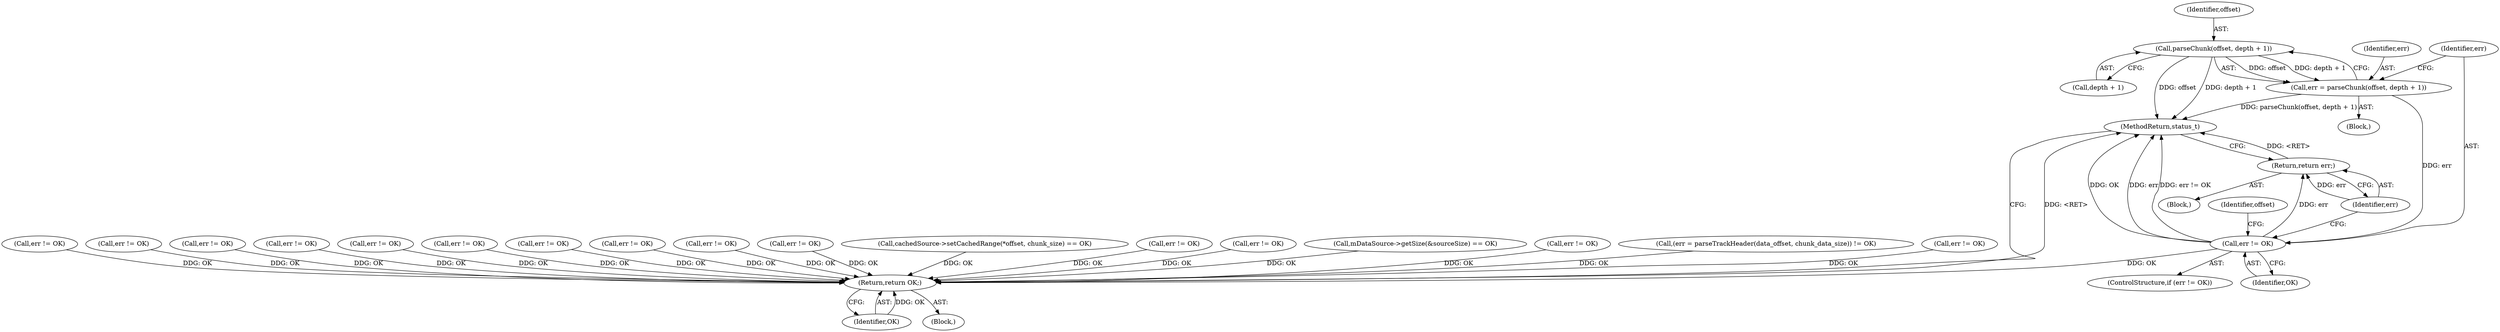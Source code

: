 digraph "0_Android_6fe85f7e15203e48df2cc3e8e1c4bc6ad49dc968@pointer" {
"1001604" [label="(Call,parseChunk(offset, depth + 1))"];
"1001602" [label="(Call,err = parseChunk(offset, depth + 1))"];
"1001610" [label="(Call,err != OK)"];
"1001614" [label="(Return,return err;)"];
"1002929" [label="(Return,return OK;)"];
"1000565" [label="(Call,err != OK)"];
"1001612" [label="(Identifier,OK)"];
"1001604" [label="(Call,parseChunk(offset, depth + 1))"];
"1001600" [label="(Block,)"];
"1001772" [label="(Call,err != OK)"];
"1002931" [label="(MethodReturn,status_t)"];
"1001602" [label="(Call,err = parseChunk(offset, depth + 1))"];
"1001603" [label="(Identifier,err)"];
"1000394" [label="(Call,cachedSource->setCachedRange(*offset, chunk_size) == OK)"];
"1001475" [label="(Call,err != OK)"];
"1002129" [label="(Call,err != OK)"];
"1000191" [label="(Call,mDataSource->getSize(&sourceSize) == OK)"];
"1000493" [label="(Call,err != OK)"];
"1001611" [label="(Identifier,err)"];
"1000988" [label="(Call,(err = parseTrackHeader(data_offset, chunk_data_size)) != OK)"];
"1002930" [label="(Identifier,OK)"];
"1002929" [label="(Return,return OK;)"];
"1001609" [label="(ControlStructure,if (err != OK))"];
"1001744" [label="(Call,err != OK)"];
"1001992" [label="(Call,err != OK)"];
"1001615" [label="(Identifier,err)"];
"1001598" [label="(Identifier,offset)"];
"1002330" [label="(Call,err != OK)"];
"1001614" [label="(Return,return err;)"];
"1001606" [label="(Call,depth + 1)"];
"1001610" [label="(Call,err != OK)"];
"1001973" [label="(Call,err != OK)"];
"1002879" [label="(Call,err != OK)"];
"1001791" [label="(Call,err != OK)"];
"1001613" [label="(Block,)"];
"1000106" [label="(Block,)"];
"1002295" [label="(Call,err != OK)"];
"1001605" [label="(Identifier,offset)"];
"1001824" [label="(Call,err != OK)"];
"1001954" [label="(Call,err != OK)"];
"1001604" -> "1001602"  [label="AST: "];
"1001604" -> "1001606"  [label="CFG: "];
"1001605" -> "1001604"  [label="AST: "];
"1001606" -> "1001604"  [label="AST: "];
"1001602" -> "1001604"  [label="CFG: "];
"1001604" -> "1002931"  [label="DDG: offset"];
"1001604" -> "1002931"  [label="DDG: depth + 1"];
"1001604" -> "1001602"  [label="DDG: offset"];
"1001604" -> "1001602"  [label="DDG: depth + 1"];
"1001602" -> "1001600"  [label="AST: "];
"1001603" -> "1001602"  [label="AST: "];
"1001611" -> "1001602"  [label="CFG: "];
"1001602" -> "1002931"  [label="DDG: parseChunk(offset, depth + 1)"];
"1001602" -> "1001610"  [label="DDG: err"];
"1001610" -> "1001609"  [label="AST: "];
"1001610" -> "1001612"  [label="CFG: "];
"1001611" -> "1001610"  [label="AST: "];
"1001612" -> "1001610"  [label="AST: "];
"1001598" -> "1001610"  [label="CFG: "];
"1001615" -> "1001610"  [label="CFG: "];
"1001610" -> "1002931"  [label="DDG: OK"];
"1001610" -> "1002931"  [label="DDG: err"];
"1001610" -> "1002931"  [label="DDG: err != OK"];
"1001610" -> "1001614"  [label="DDG: err"];
"1001610" -> "1002929"  [label="DDG: OK"];
"1001614" -> "1001613"  [label="AST: "];
"1001614" -> "1001615"  [label="CFG: "];
"1001615" -> "1001614"  [label="AST: "];
"1002931" -> "1001614"  [label="CFG: "];
"1001614" -> "1002931"  [label="DDG: <RET>"];
"1001615" -> "1001614"  [label="DDG: err"];
"1002929" -> "1000106"  [label="AST: "];
"1002929" -> "1002930"  [label="CFG: "];
"1002930" -> "1002929"  [label="AST: "];
"1002931" -> "1002929"  [label="CFG: "];
"1002929" -> "1002931"  [label="DDG: <RET>"];
"1002930" -> "1002929"  [label="DDG: OK"];
"1002295" -> "1002929"  [label="DDG: OK"];
"1000191" -> "1002929"  [label="DDG: OK"];
"1001744" -> "1002929"  [label="DDG: OK"];
"1000493" -> "1002929"  [label="DDG: OK"];
"1000565" -> "1002929"  [label="DDG: OK"];
"1001772" -> "1002929"  [label="DDG: OK"];
"1001791" -> "1002929"  [label="DDG: OK"];
"1000394" -> "1002929"  [label="DDG: OK"];
"1001973" -> "1002929"  [label="DDG: OK"];
"1002129" -> "1002929"  [label="DDG: OK"];
"1002879" -> "1002929"  [label="DDG: OK"];
"1001475" -> "1002929"  [label="DDG: OK"];
"1001992" -> "1002929"  [label="DDG: OK"];
"1001954" -> "1002929"  [label="DDG: OK"];
"1000988" -> "1002929"  [label="DDG: OK"];
"1001824" -> "1002929"  [label="DDG: OK"];
"1002330" -> "1002929"  [label="DDG: OK"];
}
